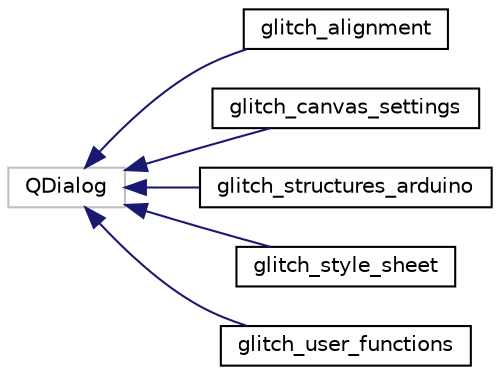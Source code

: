 digraph "Graphical Class Hierarchy"
{
  edge [fontname="Helvetica",fontsize="10",labelfontname="Helvetica",labelfontsize="10"];
  node [fontname="Helvetica",fontsize="10",shape=record];
  rankdir="LR";
  Node29 [label="QDialog",height=0.2,width=0.4,color="grey75", fillcolor="white", style="filled"];
  Node29 -> Node0 [dir="back",color="midnightblue",fontsize="10",style="solid",fontname="Helvetica"];
  Node0 [label="glitch_alignment",height=0.2,width=0.4,color="black", fillcolor="white", style="filled",URL="$classglitch__alignment.html"];
  Node29 -> Node31 [dir="back",color="midnightblue",fontsize="10",style="solid",fontname="Helvetica"];
  Node31 [label="glitch_canvas_settings",height=0.2,width=0.4,color="black", fillcolor="white", style="filled",URL="$classglitch__canvas__settings.html"];
  Node29 -> Node32 [dir="back",color="midnightblue",fontsize="10",style="solid",fontname="Helvetica"];
  Node32 [label="glitch_structures_arduino",height=0.2,width=0.4,color="black", fillcolor="white", style="filled",URL="$classglitch__structures__arduino.html"];
  Node29 -> Node33 [dir="back",color="midnightblue",fontsize="10",style="solid",fontname="Helvetica"];
  Node33 [label="glitch_style_sheet",height=0.2,width=0.4,color="black", fillcolor="white", style="filled",URL="$classglitch__style__sheet.html"];
  Node29 -> Node34 [dir="back",color="midnightblue",fontsize="10",style="solid",fontname="Helvetica"];
  Node34 [label="glitch_user_functions",height=0.2,width=0.4,color="black", fillcolor="white", style="filled",URL="$classglitch__user__functions.html"];
}
